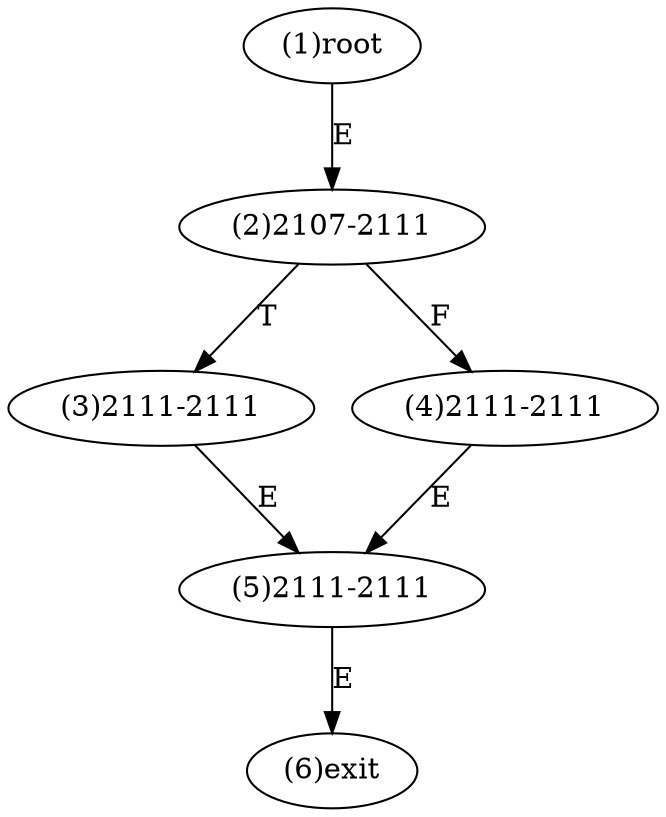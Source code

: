 digraph "" { 
1[ label="(1)root"];
2[ label="(2)2107-2111"];
3[ label="(3)2111-2111"];
4[ label="(4)2111-2111"];
5[ label="(5)2111-2111"];
6[ label="(6)exit"];
1->2[ label="E"];
2->4[ label="F"];
2->3[ label="T"];
3->5[ label="E"];
4->5[ label="E"];
5->6[ label="E"];
}
